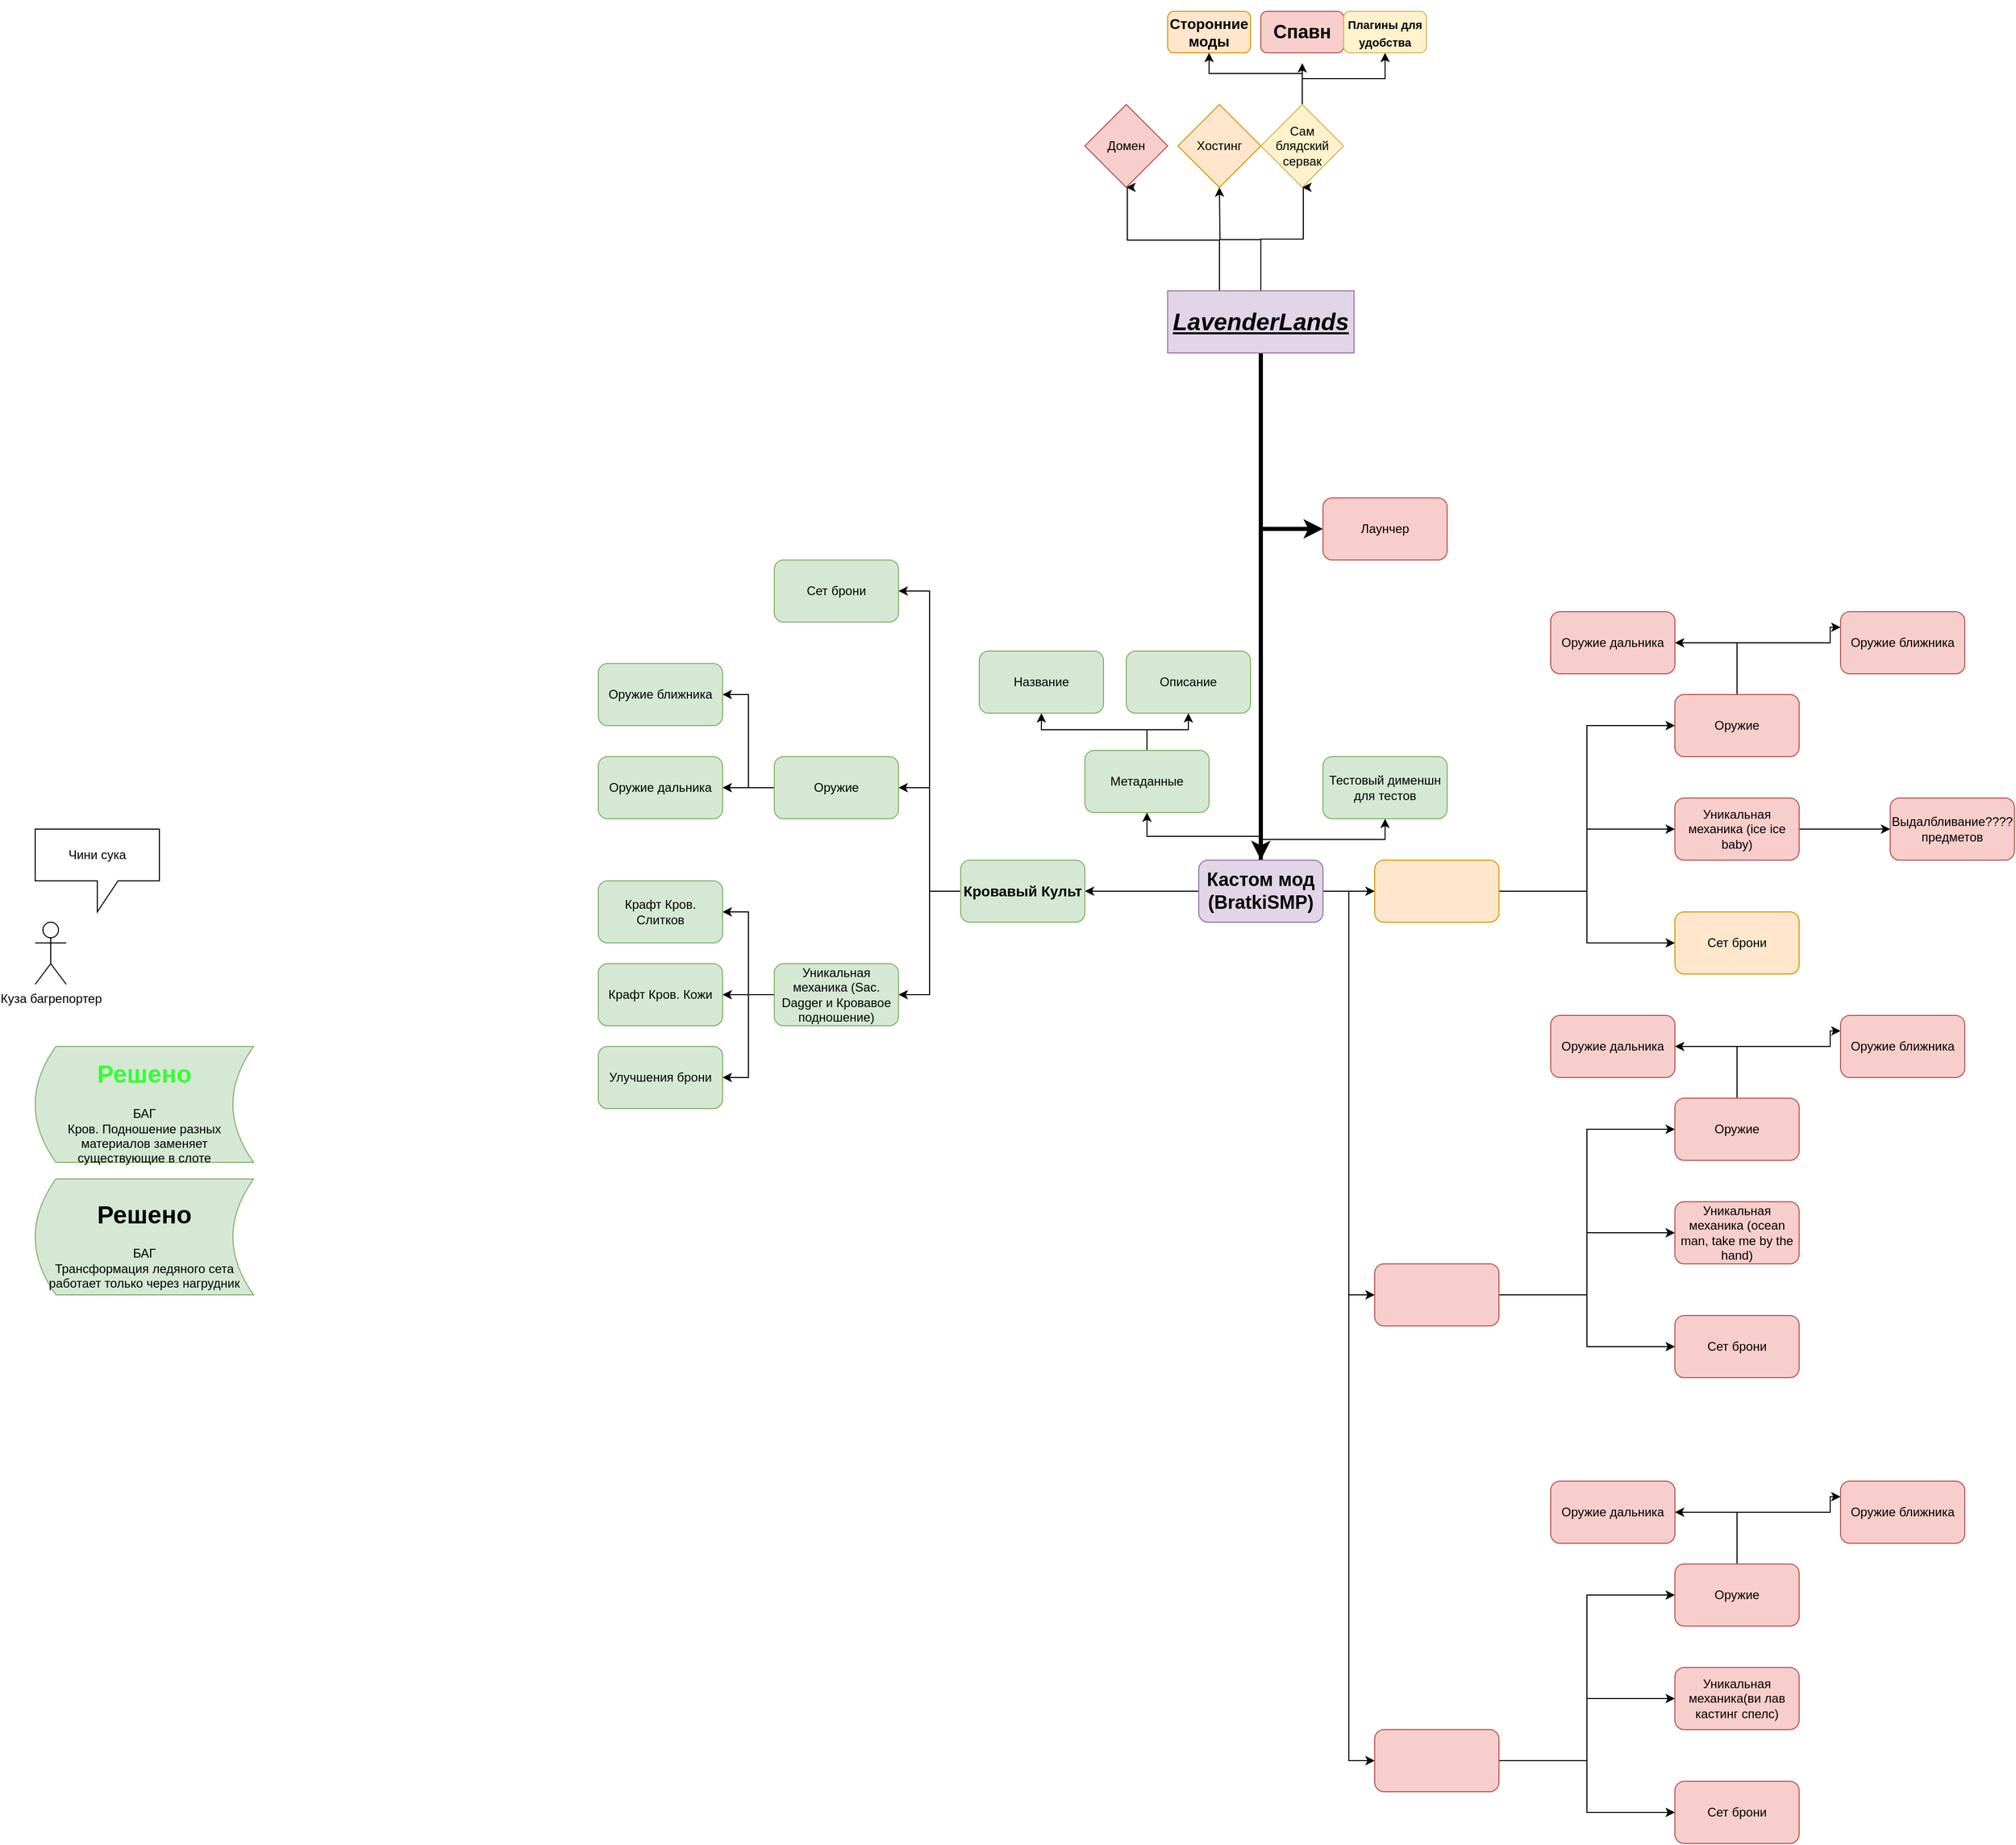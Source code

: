 <mxfile version="26.0.4">
  <diagram name="Страница — 1" id="m5t2pMFYY3bFJD1BpIWN">
    <mxGraphModel dx="1889" dy="1785" grid="1" gridSize="16" guides="1" tooltips="1" connect="1" arrows="1" fold="1" page="1" pageScale="1" pageWidth="827" pageHeight="1169" background="light-dark(#FFFFFF,#000000)" math="0" shadow="0">
      <root>
        <mxCell id="0" />
        <mxCell id="1" parent="0" />
        <mxCell id="cLZ4lquTuIUv25ZifMkw-2" style="edgeStyle=orthogonalEdgeStyle;rounded=0;orthogonalLoop=1;jettySize=auto;html=1;entryX=0.5;entryY=1;entryDx=0;entryDy=0;" parent="1" source="cLZ4lquTuIUv25ZifMkw-1" target="cLZ4lquTuIUv25ZifMkw-3" edge="1">
          <mxGeometry relative="1" as="geometry">
            <mxPoint x="440" y="-150" as="targetPoint" />
            <Array as="points">
              <mxPoint x="400" y="-110" />
              <mxPoint x="441" y="-110" />
            </Array>
          </mxGeometry>
        </mxCell>
        <mxCell id="cLZ4lquTuIUv25ZifMkw-4" style="edgeStyle=orthogonalEdgeStyle;rounded=0;orthogonalLoop=1;jettySize=auto;html=1;" parent="1" source="cLZ4lquTuIUv25ZifMkw-1" edge="1">
          <mxGeometry relative="1" as="geometry">
            <mxPoint x="360" y="-160" as="targetPoint" />
          </mxGeometry>
        </mxCell>
        <mxCell id="cLZ4lquTuIUv25ZifMkw-6" style="edgeStyle=orthogonalEdgeStyle;rounded=0;orthogonalLoop=1;jettySize=auto;html=1;" parent="1" edge="1">
          <mxGeometry relative="1" as="geometry">
            <mxPoint x="270" y="-160" as="targetPoint" />
            <mxPoint x="360" y="-60" as="sourcePoint" />
            <Array as="points">
              <mxPoint x="360" y="-109" />
              <mxPoint x="271" y="-109" />
            </Array>
          </mxGeometry>
        </mxCell>
        <mxCell id="cLZ4lquTuIUv25ZifMkw-16" style="edgeStyle=orthogonalEdgeStyle;rounded=0;orthogonalLoop=1;jettySize=auto;html=1;strokeWidth=4;" parent="1" source="cLZ4lquTuIUv25ZifMkw-1" edge="1">
          <mxGeometry relative="1" as="geometry">
            <mxPoint x="400" y="490" as="targetPoint" />
          </mxGeometry>
        </mxCell>
        <mxCell id="cLZ4lquTuIUv25ZifMkw-1" value="&lt;h1&gt;&lt;font style=&quot;font-size: 23px; color: light-dark(rgb(0, 0, 0), rgb(255, 153, 204));&quot;&gt;&lt;i&gt;&lt;u&gt;LavenderLands&lt;/u&gt;&lt;/i&gt;&lt;/font&gt;&lt;/h1&gt;" style="rounded=0;whiteSpace=wrap;html=1;fillColor=#e1d5e7;strokeColor=#9673a6;" parent="1" vertex="1">
          <mxGeometry x="310" y="-60" width="180" height="60" as="geometry" />
        </mxCell>
        <mxCell id="cLZ4lquTuIUv25ZifMkw-8" style="edgeStyle=orthogonalEdgeStyle;rounded=0;orthogonalLoop=1;jettySize=auto;html=1;" parent="1" source="cLZ4lquTuIUv25ZifMkw-3" edge="1">
          <mxGeometry relative="1" as="geometry">
            <mxPoint x="440" y="-280" as="targetPoint" />
          </mxGeometry>
        </mxCell>
        <mxCell id="cLZ4lquTuIUv25ZifMkw-11" style="edgeStyle=orthogonalEdgeStyle;rounded=0;orthogonalLoop=1;jettySize=auto;html=1;entryX=0.5;entryY=1;entryDx=0;entryDy=0;" parent="1" source="cLZ4lquTuIUv25ZifMkw-3" target="cLZ4lquTuIUv25ZifMkw-10" edge="1">
          <mxGeometry relative="1" as="geometry" />
        </mxCell>
        <mxCell id="cLZ4lquTuIUv25ZifMkw-15" style="edgeStyle=orthogonalEdgeStyle;rounded=0;orthogonalLoop=1;jettySize=auto;html=1;entryX=0.5;entryY=1;entryDx=0;entryDy=0;" parent="1" source="cLZ4lquTuIUv25ZifMkw-3" target="cLZ4lquTuIUv25ZifMkw-13" edge="1">
          <mxGeometry relative="1" as="geometry">
            <Array as="points">
              <mxPoint x="440" y="-270" />
              <mxPoint x="350" y="-270" />
            </Array>
          </mxGeometry>
        </mxCell>
        <mxCell id="cLZ4lquTuIUv25ZifMkw-3" value="Сам блядский сервак" style="rhombus;whiteSpace=wrap;html=1;fillColor=#fff2cc;strokeColor=#d6b656;" parent="1" vertex="1">
          <mxGeometry x="400" y="-240" width="80" height="80" as="geometry" />
        </mxCell>
        <mxCell id="cLZ4lquTuIUv25ZifMkw-5" value="Хостинг" style="rhombus;whiteSpace=wrap;html=1;fillColor=#ffe6cc;strokeColor=#d79b00;" parent="1" vertex="1">
          <mxGeometry x="320" y="-240" width="80" height="80" as="geometry" />
        </mxCell>
        <mxCell id="cLZ4lquTuIUv25ZifMkw-7" value="Домен" style="rhombus;whiteSpace=wrap;html=1;fillColor=#f8cecc;strokeColor=#b85450;" parent="1" vertex="1">
          <mxGeometry x="230" y="-240" width="80" height="80" as="geometry" />
        </mxCell>
        <mxCell id="cLZ4lquTuIUv25ZifMkw-9" value="&lt;h2&gt;Спавн&lt;/h2&gt;" style="rounded=1;whiteSpace=wrap;html=1;fillColor=#f8cecc;strokeColor=#b85450;" parent="1" vertex="1">
          <mxGeometry x="400" y="-330" width="80" height="40" as="geometry" />
        </mxCell>
        <mxCell id="cLZ4lquTuIUv25ZifMkw-10" value="&lt;h3&gt;&lt;font style=&quot;font-size: 11px;&quot;&gt;Плагины для удобства&lt;/font&gt;&lt;/h3&gt;" style="rounded=1;whiteSpace=wrap;html=1;fillColor=#fff2cc;strokeColor=#d6b656;" parent="1" vertex="1">
          <mxGeometry x="480" y="-330" width="80" height="40" as="geometry" />
        </mxCell>
        <mxCell id="cLZ4lquTuIUv25ZifMkw-13" value="&lt;h3&gt;&lt;font style=&quot;color: light-dark(rgb(0, 0, 0), rgb(255, 255, 0));&quot;&gt;Сторонние моды&lt;/font&gt;&lt;/h3&gt;" style="rounded=1;whiteSpace=wrap;html=1;fillColor=#ffe6cc;strokeColor=#d79b00;" parent="1" vertex="1">
          <mxGeometry x="310" y="-330" width="80" height="40" as="geometry" />
        </mxCell>
        <mxCell id="cLZ4lquTuIUv25ZifMkw-18" style="edgeStyle=orthogonalEdgeStyle;rounded=0;orthogonalLoop=1;jettySize=auto;html=1;" parent="1" source="cLZ4lquTuIUv25ZifMkw-17" edge="1">
          <mxGeometry relative="1" as="geometry">
            <mxPoint x="230" y="520" as="targetPoint" />
          </mxGeometry>
        </mxCell>
        <mxCell id="cLZ4lquTuIUv25ZifMkw-39" style="edgeStyle=orthogonalEdgeStyle;rounded=0;orthogonalLoop=1;jettySize=auto;html=1;entryX=0;entryY=0.5;entryDx=0;entryDy=0;" parent="1" source="cLZ4lquTuIUv25ZifMkw-17" target="cLZ4lquTuIUv25ZifMkw-38" edge="1">
          <mxGeometry relative="1" as="geometry" />
        </mxCell>
        <mxCell id="cLZ4lquTuIUv25ZifMkw-70" style="edgeStyle=orthogonalEdgeStyle;rounded=0;orthogonalLoop=1;jettySize=auto;html=1;entryX=0;entryY=0.5;entryDx=0;entryDy=0;" parent="1" source="cLZ4lquTuIUv25ZifMkw-17" target="cLZ4lquTuIUv25ZifMkw-62" edge="1">
          <mxGeometry relative="1" as="geometry" />
        </mxCell>
        <mxCell id="cLZ4lquTuIUv25ZifMkw-95" style="edgeStyle=orthogonalEdgeStyle;rounded=0;orthogonalLoop=1;jettySize=auto;html=1;entryX=0;entryY=0.5;entryDx=0;entryDy=0;" parent="1" source="cLZ4lquTuIUv25ZifMkw-17" target="cLZ4lquTuIUv25ZifMkw-87" edge="1">
          <mxGeometry relative="1" as="geometry" />
        </mxCell>
        <mxCell id="cLZ4lquTuIUv25ZifMkw-99" style="edgeStyle=orthogonalEdgeStyle;rounded=0;orthogonalLoop=1;jettySize=auto;html=1;entryX=0.5;entryY=1;entryDx=0;entryDy=0;" parent="1" source="cLZ4lquTuIUv25ZifMkw-17" target="cLZ4lquTuIUv25ZifMkw-98" edge="1">
          <mxGeometry relative="1" as="geometry" />
        </mxCell>
        <mxCell id="cLZ4lquTuIUv25ZifMkw-105" style="edgeStyle=orthogonalEdgeStyle;rounded=0;orthogonalLoop=1;jettySize=auto;html=1;entryX=0.5;entryY=1;entryDx=0;entryDy=0;" parent="1" source="cLZ4lquTuIUv25ZifMkw-17" target="cLZ4lquTuIUv25ZifMkw-104" edge="1">
          <mxGeometry relative="1" as="geometry" />
        </mxCell>
        <mxCell id="cLZ4lquTuIUv25ZifMkw-107" style="edgeStyle=orthogonalEdgeStyle;rounded=0;orthogonalLoop=1;jettySize=auto;html=1;entryX=0;entryY=0.5;entryDx=0;entryDy=0;strokeWidth=4;" parent="1" source="cLZ4lquTuIUv25ZifMkw-17" target="cLZ4lquTuIUv25ZifMkw-106" edge="1">
          <mxGeometry relative="1" as="geometry" />
        </mxCell>
        <mxCell id="cLZ4lquTuIUv25ZifMkw-17" value="&lt;h2&gt;&lt;font style=&quot;color: light-dark(rgb(0, 0, 0), rgb(255, 153, 204));&quot;&gt;Кастом мод (BratkiSMP)&lt;/font&gt;&lt;/h2&gt;" style="rounded=1;whiteSpace=wrap;html=1;fillColor=#e1d5e7;strokeColor=#9673a6;" parent="1" vertex="1">
          <mxGeometry x="340" y="490" width="120" height="60" as="geometry" />
        </mxCell>
        <mxCell id="cLZ4lquTuIUv25ZifMkw-21" style="edgeStyle=orthogonalEdgeStyle;rounded=0;orthogonalLoop=1;jettySize=auto;html=1;entryX=1;entryY=0.5;entryDx=0;entryDy=0;" parent="1" source="cLZ4lquTuIUv25ZifMkw-19" target="cLZ4lquTuIUv25ZifMkw-20" edge="1">
          <mxGeometry relative="1" as="geometry" />
        </mxCell>
        <mxCell id="cLZ4lquTuIUv25ZifMkw-23" style="edgeStyle=orthogonalEdgeStyle;rounded=0;orthogonalLoop=1;jettySize=auto;html=1;entryX=1;entryY=0.5;entryDx=0;entryDy=0;" parent="1" source="cLZ4lquTuIUv25ZifMkw-19" target="cLZ4lquTuIUv25ZifMkw-22" edge="1">
          <mxGeometry relative="1" as="geometry" />
        </mxCell>
        <mxCell id="cLZ4lquTuIUv25ZifMkw-26" style="edgeStyle=orthogonalEdgeStyle;rounded=0;orthogonalLoop=1;jettySize=auto;html=1;entryX=1;entryY=0.5;entryDx=0;entryDy=0;" parent="1" source="cLZ4lquTuIUv25ZifMkw-19" target="cLZ4lquTuIUv25ZifMkw-25" edge="1">
          <mxGeometry relative="1" as="geometry" />
        </mxCell>
        <mxCell id="cLZ4lquTuIUv25ZifMkw-19" value="&lt;h3&gt;&lt;font style=&quot;color: light-dark(rgb(0, 0, 0), rgb(51, 255, 51));&quot;&gt;Кровавый Культ&lt;/font&gt;&lt;/h3&gt;" style="rounded=1;whiteSpace=wrap;html=1;fillColor=#d5e8d4;strokeColor=#82b366;" parent="1" vertex="1">
          <mxGeometry x="110" y="490" width="120" height="60" as="geometry" />
        </mxCell>
        <mxCell id="cLZ4lquTuIUv25ZifMkw-20" value="&lt;font style=&quot;color: light-dark(rgb(0, 0, 0), rgb(151, 208, 119));&quot;&gt;Сет брони&lt;/font&gt;" style="rounded=1;whiteSpace=wrap;html=1;fillColor=#d5e8d4;strokeColor=#82b366;" parent="1" vertex="1">
          <mxGeometry x="-70" y="200" width="120" height="60" as="geometry" />
        </mxCell>
        <mxCell id="cLZ4lquTuIUv25ZifMkw-35" style="edgeStyle=orthogonalEdgeStyle;rounded=0;orthogonalLoop=1;jettySize=auto;html=1;entryX=1;entryY=0.5;entryDx=0;entryDy=0;" parent="1" source="cLZ4lquTuIUv25ZifMkw-22" target="cLZ4lquTuIUv25ZifMkw-34" edge="1">
          <mxGeometry relative="1" as="geometry" />
        </mxCell>
        <mxCell id="cLZ4lquTuIUv25ZifMkw-37" style="edgeStyle=orthogonalEdgeStyle;rounded=0;orthogonalLoop=1;jettySize=auto;html=1;entryX=1;entryY=0.5;entryDx=0;entryDy=0;" parent="1" source="cLZ4lquTuIUv25ZifMkw-22" target="cLZ4lquTuIUv25ZifMkw-36" edge="1">
          <mxGeometry relative="1" as="geometry" />
        </mxCell>
        <mxCell id="cLZ4lquTuIUv25ZifMkw-22" value="&lt;font style=&quot;color: light-dark(rgb(0, 0, 0), rgb(51, 255, 51));&quot;&gt;Оружие&lt;/font&gt;" style="rounded=1;whiteSpace=wrap;html=1;fillColor=#d5e8d4;strokeColor=#82b366;" parent="1" vertex="1">
          <mxGeometry x="-70" y="390" width="120" height="60" as="geometry" />
        </mxCell>
        <mxCell id="cLZ4lquTuIUv25ZifMkw-28" style="edgeStyle=orthogonalEdgeStyle;rounded=0;orthogonalLoop=1;jettySize=auto;html=1;entryX=1;entryY=0.5;entryDx=0;entryDy=0;" parent="1" source="cLZ4lquTuIUv25ZifMkw-25" target="cLZ4lquTuIUv25ZifMkw-27" edge="1">
          <mxGeometry relative="1" as="geometry" />
        </mxCell>
        <mxCell id="cLZ4lquTuIUv25ZifMkw-30" style="edgeStyle=orthogonalEdgeStyle;rounded=0;orthogonalLoop=1;jettySize=auto;html=1;" parent="1" source="cLZ4lquTuIUv25ZifMkw-25" target="cLZ4lquTuIUv25ZifMkw-29" edge="1">
          <mxGeometry relative="1" as="geometry" />
        </mxCell>
        <mxCell id="cLZ4lquTuIUv25ZifMkw-32" style="edgeStyle=orthogonalEdgeStyle;rounded=0;orthogonalLoop=1;jettySize=auto;html=1;entryX=1;entryY=0.5;entryDx=0;entryDy=0;" parent="1" source="cLZ4lquTuIUv25ZifMkw-25" target="cLZ4lquTuIUv25ZifMkw-31" edge="1">
          <mxGeometry relative="1" as="geometry" />
        </mxCell>
        <mxCell id="cLZ4lquTuIUv25ZifMkw-25" value="&lt;font style=&quot;color: light-dark(rgb(0, 0, 0), rgb(51, 255, 51));&quot;&gt;Уникальная механика (Sac. Dagger и Кровавое подношение)&lt;/font&gt;" style="rounded=1;whiteSpace=wrap;html=1;fillColor=#d5e8d4;strokeColor=#82b366;" parent="1" vertex="1">
          <mxGeometry x="-70" y="590" width="120" height="60" as="geometry" />
        </mxCell>
        <mxCell id="cLZ4lquTuIUv25ZifMkw-27" value="&lt;font style=&quot;color: light-dark(rgb(0, 0, 0), rgb(151, 208, 119));&quot;&gt;Крафт Кров. Слитков&lt;/font&gt;" style="rounded=1;whiteSpace=wrap;html=1;fillColor=#d5e8d4;strokeColor=#82b366;" parent="1" vertex="1">
          <mxGeometry x="-240" y="510" width="120" height="60" as="geometry" />
        </mxCell>
        <mxCell id="cLZ4lquTuIUv25ZifMkw-29" value="&lt;font style=&quot;color: light-dark(rgb(0, 0, 0), rgb(151, 208, 119));&quot;&gt;Крафт Кров. Кожи&lt;/font&gt;" style="rounded=1;whiteSpace=wrap;html=1;fillColor=#d5e8d4;strokeColor=#82b366;" parent="1" vertex="1">
          <mxGeometry x="-240" y="590" width="120" height="60" as="geometry" />
        </mxCell>
        <mxCell id="cLZ4lquTuIUv25ZifMkw-31" value="&lt;font style=&quot;color: light-dark(rgb(0, 0, 0), rgb(51, 255, 51));&quot;&gt;Улучшения брони&lt;/font&gt;" style="rounded=1;whiteSpace=wrap;html=1;fillColor=#d5e8d4;strokeColor=#82b366;" parent="1" vertex="1">
          <mxGeometry x="-240" y="670" width="120" height="60" as="geometry" />
        </mxCell>
        <mxCell id="cLZ4lquTuIUv25ZifMkw-34" value="&lt;font style=&quot;color: light-dark(rgb(0, 0, 0), rgb(151, 208, 119));&quot;&gt;Оружие дальника&lt;/font&gt;" style="rounded=1;whiteSpace=wrap;html=1;fillColor=#d5e8d4;strokeColor=#82b366;" parent="1" vertex="1">
          <mxGeometry x="-240" y="390" width="120" height="60" as="geometry" />
        </mxCell>
        <mxCell id="cLZ4lquTuIUv25ZifMkw-36" value="&lt;font style=&quot;color: light-dark(rgb(0, 0, 0), rgb(51, 255, 51));&quot;&gt;Оружие ближника&lt;/font&gt;" style="rounded=1;whiteSpace=wrap;html=1;fillColor=#d5e8d4;strokeColor=#82b366;" parent="1" vertex="1">
          <mxGeometry x="-240" y="300" width="120" height="60" as="geometry" />
        </mxCell>
        <mxCell id="cLZ4lquTuIUv25ZifMkw-56" style="edgeStyle=orthogonalEdgeStyle;rounded=0;orthogonalLoop=1;jettySize=auto;html=1;entryX=0;entryY=0.5;entryDx=0;entryDy=0;" parent="1" source="cLZ4lquTuIUv25ZifMkw-38" target="cLZ4lquTuIUv25ZifMkw-43" edge="1">
          <mxGeometry relative="1" as="geometry" />
        </mxCell>
        <mxCell id="cLZ4lquTuIUv25ZifMkw-57" style="edgeStyle=orthogonalEdgeStyle;rounded=0;orthogonalLoop=1;jettySize=auto;html=1;entryX=0;entryY=0.5;entryDx=0;entryDy=0;" parent="1" source="cLZ4lquTuIUv25ZifMkw-38" target="cLZ4lquTuIUv25ZifMkw-47" edge="1">
          <mxGeometry relative="1" as="geometry" />
        </mxCell>
        <mxCell id="cLZ4lquTuIUv25ZifMkw-58" style="edgeStyle=orthogonalEdgeStyle;rounded=0;orthogonalLoop=1;jettySize=auto;html=1;" parent="1" source="cLZ4lquTuIUv25ZifMkw-38" target="cLZ4lquTuIUv25ZifMkw-40" edge="1">
          <mxGeometry relative="1" as="geometry" />
        </mxCell>
        <mxCell id="cLZ4lquTuIUv25ZifMkw-38" value="&lt;h3&gt;&lt;font style=&quot;color: light-dark(transparent, rgb(255, 255, 0));&quot;&gt;Ледяная фракция (sin titulo)&lt;/font&gt;&lt;/h3&gt;" style="rounded=1;whiteSpace=wrap;html=1;fillColor=#ffe6cc;strokeColor=#d79b00;" parent="1" vertex="1">
          <mxGeometry x="510" y="490" width="120" height="60" as="geometry" />
        </mxCell>
        <mxCell id="cLZ4lquTuIUv25ZifMkw-40" value="&lt;font style=&quot;color: light-dark(rgb(0, 0, 0), rgb(255, 255, 0));&quot;&gt;Сет брони&lt;/font&gt;" style="rounded=1;whiteSpace=wrap;html=1;fillColor=#ffe6cc;strokeColor=#d79b00;" parent="1" vertex="1">
          <mxGeometry x="800" y="540" width="120" height="60" as="geometry" />
        </mxCell>
        <mxCell id="cLZ4lquTuIUv25ZifMkw-41" style="edgeStyle=orthogonalEdgeStyle;rounded=0;orthogonalLoop=1;jettySize=auto;html=1;entryX=1;entryY=0.5;entryDx=0;entryDy=0;" parent="1" source="cLZ4lquTuIUv25ZifMkw-43" target="cLZ4lquTuIUv25ZifMkw-51" edge="1">
          <mxGeometry relative="1" as="geometry" />
        </mxCell>
        <mxCell id="cLZ4lquTuIUv25ZifMkw-55" style="edgeStyle=orthogonalEdgeStyle;rounded=0;orthogonalLoop=1;jettySize=auto;html=1;entryX=0;entryY=0.25;entryDx=0;entryDy=0;" parent="1" source="cLZ4lquTuIUv25ZifMkw-43" target="cLZ4lquTuIUv25ZifMkw-52" edge="1">
          <mxGeometry relative="1" as="geometry">
            <mxPoint x="860" y="250" as="targetPoint" />
            <Array as="points">
              <mxPoint x="860" y="280" />
              <mxPoint x="950" y="280" />
            </Array>
          </mxGeometry>
        </mxCell>
        <mxCell id="cLZ4lquTuIUv25ZifMkw-43" value="&lt;font style=&quot;color: light-dark(rgb(0, 0, 0), rgb(204, 0, 0));&quot;&gt;Оружие&lt;/font&gt;" style="rounded=1;whiteSpace=wrap;html=1;fillColor=#f8cecc;strokeColor=#b85450;" parent="1" vertex="1">
          <mxGeometry x="800" y="330" width="120" height="60" as="geometry" />
        </mxCell>
        <mxCell id="IV1hU4eRRa5rk0vwnlBe-6" style="edgeStyle=orthogonalEdgeStyle;rounded=0;orthogonalLoop=1;jettySize=auto;html=1;entryX=0;entryY=0.5;entryDx=0;entryDy=0;" edge="1" parent="1" source="cLZ4lquTuIUv25ZifMkw-47" target="IV1hU4eRRa5rk0vwnlBe-4">
          <mxGeometry relative="1" as="geometry" />
        </mxCell>
        <mxCell id="cLZ4lquTuIUv25ZifMkw-47" value="&lt;font style=&quot;color: light-dark(rgb(0, 0, 0), rgb(204, 0, 0));&quot;&gt;Уникальная механика (ice ice baby)&lt;/font&gt;" style="rounded=1;whiteSpace=wrap;html=1;fillColor=#f8cecc;strokeColor=#b85450;" parent="1" vertex="1">
          <mxGeometry x="800" y="430" width="120" height="60" as="geometry" />
        </mxCell>
        <mxCell id="cLZ4lquTuIUv25ZifMkw-51" value="&lt;font style=&quot;color: light-dark(rgb(0, 0, 0), rgb(204, 0, 0));&quot;&gt;Оружие дальника&lt;/font&gt;" style="rounded=1;whiteSpace=wrap;html=1;fillColor=#f8cecc;strokeColor=#b85450;" parent="1" vertex="1">
          <mxGeometry x="680" y="250" width="120" height="60" as="geometry" />
        </mxCell>
        <mxCell id="cLZ4lquTuIUv25ZifMkw-52" value="&lt;font style=&quot;color: light-dark(rgb(0, 0, 0), rgb(204, 0, 0));&quot;&gt;Оружие ближника&lt;/font&gt;" style="rounded=1;whiteSpace=wrap;html=1;fillColor=#f8cecc;strokeColor=#b85450;" parent="1" vertex="1">
          <mxGeometry x="960" y="250" width="120" height="60" as="geometry" />
        </mxCell>
        <mxCell id="cLZ4lquTuIUv25ZifMkw-59" style="edgeStyle=orthogonalEdgeStyle;rounded=0;orthogonalLoop=1;jettySize=auto;html=1;entryX=0;entryY=0.5;entryDx=0;entryDy=0;" parent="1" source="cLZ4lquTuIUv25ZifMkw-62" target="cLZ4lquTuIUv25ZifMkw-66" edge="1">
          <mxGeometry relative="1" as="geometry" />
        </mxCell>
        <mxCell id="cLZ4lquTuIUv25ZifMkw-60" style="edgeStyle=orthogonalEdgeStyle;rounded=0;orthogonalLoop=1;jettySize=auto;html=1;entryX=0;entryY=0.5;entryDx=0;entryDy=0;" parent="1" source="cLZ4lquTuIUv25ZifMkw-62" target="cLZ4lquTuIUv25ZifMkw-67" edge="1">
          <mxGeometry relative="1" as="geometry" />
        </mxCell>
        <mxCell id="cLZ4lquTuIUv25ZifMkw-61" style="edgeStyle=orthogonalEdgeStyle;rounded=0;orthogonalLoop=1;jettySize=auto;html=1;" parent="1" source="cLZ4lquTuIUv25ZifMkw-62" target="cLZ4lquTuIUv25ZifMkw-63" edge="1">
          <mxGeometry relative="1" as="geometry" />
        </mxCell>
        <mxCell id="cLZ4lquTuIUv25ZifMkw-62" value="&lt;h3&gt;&lt;font style=&quot;color: light-dark(transparent, rgb(204, 0, 0));&quot;&gt;Морская фракция (sin titulo)&lt;/font&gt;&lt;/h3&gt;" style="rounded=1;whiteSpace=wrap;html=1;fillColor=#f8cecc;strokeColor=#b85450;" parent="1" vertex="1">
          <mxGeometry x="510" y="880" width="120" height="60" as="geometry" />
        </mxCell>
        <mxCell id="cLZ4lquTuIUv25ZifMkw-63" value="&lt;font style=&quot;color: light-dark(rgb(0, 0, 0), rgb(204, 0, 0));&quot;&gt;Сет брони&lt;/font&gt;" style="rounded=1;whiteSpace=wrap;html=1;fillColor=#f8cecc;strokeColor=#b85450;" parent="1" vertex="1">
          <mxGeometry x="800" y="930" width="120" height="60" as="geometry" />
        </mxCell>
        <mxCell id="cLZ4lquTuIUv25ZifMkw-64" style="edgeStyle=orthogonalEdgeStyle;rounded=0;orthogonalLoop=1;jettySize=auto;html=1;entryX=1;entryY=0.5;entryDx=0;entryDy=0;" parent="1" source="cLZ4lquTuIUv25ZifMkw-66" target="cLZ4lquTuIUv25ZifMkw-68" edge="1">
          <mxGeometry relative="1" as="geometry" />
        </mxCell>
        <mxCell id="cLZ4lquTuIUv25ZifMkw-65" style="edgeStyle=orthogonalEdgeStyle;rounded=0;orthogonalLoop=1;jettySize=auto;html=1;entryX=0;entryY=0.25;entryDx=0;entryDy=0;" parent="1" source="cLZ4lquTuIUv25ZifMkw-66" target="cLZ4lquTuIUv25ZifMkw-69" edge="1">
          <mxGeometry relative="1" as="geometry">
            <mxPoint x="860" y="640" as="targetPoint" />
            <Array as="points">
              <mxPoint x="860" y="670" />
              <mxPoint x="950" y="670" />
            </Array>
          </mxGeometry>
        </mxCell>
        <mxCell id="cLZ4lquTuIUv25ZifMkw-66" value="&lt;font style=&quot;color: light-dark(rgb(0, 0, 0), rgb(204, 0, 0));&quot;&gt;Оружие&lt;/font&gt;" style="rounded=1;whiteSpace=wrap;html=1;fillColor=#f8cecc;strokeColor=#b85450;" parent="1" vertex="1">
          <mxGeometry x="800" y="720" width="120" height="60" as="geometry" />
        </mxCell>
        <mxCell id="cLZ4lquTuIUv25ZifMkw-67" value="&lt;font style=&quot;color: light-dark(rgb(0, 0, 0), rgb(204, 0, 0));&quot;&gt;Уникальная механика (ocean man, take me by the hand)&lt;/font&gt;" style="rounded=1;whiteSpace=wrap;html=1;fillColor=#f8cecc;strokeColor=#b85450;" parent="1" vertex="1">
          <mxGeometry x="800" y="820" width="120" height="60" as="geometry" />
        </mxCell>
        <mxCell id="cLZ4lquTuIUv25ZifMkw-68" value="&lt;font style=&quot;color: light-dark(rgb(0, 0, 0), rgb(204, 0, 0));&quot;&gt;Оружие дальника&lt;/font&gt;" style="rounded=1;whiteSpace=wrap;html=1;fillColor=#f8cecc;strokeColor=#b85450;" parent="1" vertex="1">
          <mxGeometry x="680" y="640" width="120" height="60" as="geometry" />
        </mxCell>
        <mxCell id="cLZ4lquTuIUv25ZifMkw-69" value="&lt;font style=&quot;color: light-dark(rgb(0, 0, 0), rgb(204, 0, 0));&quot;&gt;Оружие ближника&lt;/font&gt;" style="rounded=1;whiteSpace=wrap;html=1;fillColor=#f8cecc;strokeColor=#b85450;" parent="1" vertex="1">
          <mxGeometry x="960" y="640" width="120" height="60" as="geometry" />
        </mxCell>
        <mxCell id="cLZ4lquTuIUv25ZifMkw-84" style="edgeStyle=orthogonalEdgeStyle;rounded=0;orthogonalLoop=1;jettySize=auto;html=1;entryX=0;entryY=0.5;entryDx=0;entryDy=0;" parent="1" source="cLZ4lquTuIUv25ZifMkw-87" target="cLZ4lquTuIUv25ZifMkw-91" edge="1">
          <mxGeometry relative="1" as="geometry" />
        </mxCell>
        <mxCell id="cLZ4lquTuIUv25ZifMkw-85" style="edgeStyle=orthogonalEdgeStyle;rounded=0;orthogonalLoop=1;jettySize=auto;html=1;entryX=0;entryY=0.5;entryDx=0;entryDy=0;" parent="1" source="cLZ4lquTuIUv25ZifMkw-87" target="cLZ4lquTuIUv25ZifMkw-92" edge="1">
          <mxGeometry relative="1" as="geometry" />
        </mxCell>
        <mxCell id="cLZ4lquTuIUv25ZifMkw-86" style="edgeStyle=orthogonalEdgeStyle;rounded=0;orthogonalLoop=1;jettySize=auto;html=1;" parent="1" source="cLZ4lquTuIUv25ZifMkw-87" target="cLZ4lquTuIUv25ZifMkw-88" edge="1">
          <mxGeometry relative="1" as="geometry" />
        </mxCell>
        <mxCell id="cLZ4lquTuIUv25ZifMkw-87" value="&lt;h3&gt;&lt;font style=&quot;color: light-dark(transparent, rgb(204, 0, 0));&quot;&gt;Шедоу визард мани генг&lt;/font&gt;&lt;/h3&gt;&lt;div&gt;&lt;font style=&quot;color: light-dark(transparent, rgb(204, 0, 0));&quot;&gt;&lt;br&gt;&lt;/font&gt;&lt;/div&gt;" style="rounded=1;whiteSpace=wrap;html=1;fillColor=#f8cecc;strokeColor=#b85450;" parent="1" vertex="1">
          <mxGeometry x="510" y="1330" width="120" height="60" as="geometry" />
        </mxCell>
        <mxCell id="cLZ4lquTuIUv25ZifMkw-88" value="&lt;font style=&quot;color: light-dark(rgb(0, 0, 0), rgb(204, 0, 0));&quot;&gt;Сет брони&lt;/font&gt;" style="rounded=1;whiteSpace=wrap;html=1;fillColor=#f8cecc;strokeColor=#b85450;" parent="1" vertex="1">
          <mxGeometry x="800" y="1380" width="120" height="60" as="geometry" />
        </mxCell>
        <mxCell id="cLZ4lquTuIUv25ZifMkw-89" style="edgeStyle=orthogonalEdgeStyle;rounded=0;orthogonalLoop=1;jettySize=auto;html=1;entryX=1;entryY=0.5;entryDx=0;entryDy=0;" parent="1" source="cLZ4lquTuIUv25ZifMkw-91" target="cLZ4lquTuIUv25ZifMkw-93" edge="1">
          <mxGeometry relative="1" as="geometry" />
        </mxCell>
        <mxCell id="cLZ4lquTuIUv25ZifMkw-90" style="edgeStyle=orthogonalEdgeStyle;rounded=0;orthogonalLoop=1;jettySize=auto;html=1;entryX=0;entryY=0.25;entryDx=0;entryDy=0;" parent="1" source="cLZ4lquTuIUv25ZifMkw-91" target="cLZ4lquTuIUv25ZifMkw-94" edge="1">
          <mxGeometry relative="1" as="geometry">
            <mxPoint x="860" y="1090" as="targetPoint" />
            <Array as="points">
              <mxPoint x="860" y="1120" />
              <mxPoint x="950" y="1120" />
            </Array>
          </mxGeometry>
        </mxCell>
        <mxCell id="cLZ4lquTuIUv25ZifMkw-91" value="&lt;font style=&quot;color: light-dark(rgb(0, 0, 0), rgb(204, 0, 0));&quot;&gt;Оружие&lt;/font&gt;" style="rounded=1;whiteSpace=wrap;html=1;fillColor=#f8cecc;strokeColor=#b85450;" parent="1" vertex="1">
          <mxGeometry x="800" y="1170" width="120" height="60" as="geometry" />
        </mxCell>
        <mxCell id="cLZ4lquTuIUv25ZifMkw-92" value="&lt;font style=&quot;color: light-dark(rgb(0, 0, 0), rgb(204, 0, 0));&quot;&gt;Уникальная механика(ви лав кастинг спелс)&lt;/font&gt;" style="rounded=1;whiteSpace=wrap;html=1;fillColor=#f8cecc;strokeColor=#b85450;" parent="1" vertex="1">
          <mxGeometry x="800" y="1270" width="120" height="60" as="geometry" />
        </mxCell>
        <mxCell id="cLZ4lquTuIUv25ZifMkw-93" value="&lt;font style=&quot;color: light-dark(rgb(0, 0, 0), rgb(204, 0, 0));&quot;&gt;Оружие дальника&lt;/font&gt;" style="rounded=1;whiteSpace=wrap;html=1;fillColor=#f8cecc;strokeColor=#b85450;" parent="1" vertex="1">
          <mxGeometry x="680" y="1090" width="120" height="60" as="geometry" />
        </mxCell>
        <mxCell id="cLZ4lquTuIUv25ZifMkw-94" value="&lt;font style=&quot;color: light-dark(rgb(0, 0, 0), rgb(204, 0, 0));&quot;&gt;Оружие ближника&lt;/font&gt;" style="rounded=1;whiteSpace=wrap;html=1;fillColor=#f8cecc;strokeColor=#b85450;" parent="1" vertex="1">
          <mxGeometry x="960" y="1090" width="120" height="60" as="geometry" />
        </mxCell>
        <mxCell id="cLZ4lquTuIUv25ZifMkw-96" value="Куза багрепортер" style="shape=umlActor;verticalLabelPosition=bottom;verticalAlign=top;html=1;outlineConnect=0;" parent="1" vertex="1">
          <mxGeometry x="-784" y="550" width="30" height="60" as="geometry" />
        </mxCell>
        <mxCell id="cLZ4lquTuIUv25ZifMkw-97" value="Чини сука" style="shape=callout;whiteSpace=wrap;html=1;perimeter=calloutPerimeter;" parent="1" vertex="1">
          <mxGeometry x="-784" y="460" width="120" height="80" as="geometry" />
        </mxCell>
        <mxCell id="cLZ4lquTuIUv25ZifMkw-101" style="edgeStyle=orthogonalEdgeStyle;rounded=0;orthogonalLoop=1;jettySize=auto;html=1;entryX=0.5;entryY=1;entryDx=0;entryDy=0;" parent="1" source="cLZ4lquTuIUv25ZifMkw-98" target="cLZ4lquTuIUv25ZifMkw-100" edge="1">
          <mxGeometry relative="1" as="geometry">
            <Array as="points">
              <mxPoint x="290" y="364" />
              <mxPoint x="188" y="364" />
            </Array>
          </mxGeometry>
        </mxCell>
        <mxCell id="cLZ4lquTuIUv25ZifMkw-103" style="edgeStyle=orthogonalEdgeStyle;rounded=0;orthogonalLoop=1;jettySize=auto;html=1;entryX=0.5;entryY=1;entryDx=0;entryDy=0;" parent="1" source="cLZ4lquTuIUv25ZifMkw-98" target="cLZ4lquTuIUv25ZifMkw-102" edge="1">
          <mxGeometry relative="1" as="geometry" />
        </mxCell>
        <mxCell id="cLZ4lquTuIUv25ZifMkw-98" value="&lt;font style=&quot;color: light-dark(rgb(0, 0, 0), rgb(51, 255, 51));&quot;&gt;Метаданные&lt;/font&gt;" style="rounded=1;whiteSpace=wrap;html=1;fillColor=#d5e8d4;strokeColor=#82b366;" parent="1" vertex="1">
          <mxGeometry x="230" y="384" width="120" height="60" as="geometry" />
        </mxCell>
        <mxCell id="cLZ4lquTuIUv25ZifMkw-100" value="&lt;font style=&quot;color: light-dark(rgb(0, 0, 0), rgb(51, 255, 51));&quot;&gt;Название&lt;/font&gt;" style="rounded=1;whiteSpace=wrap;html=1;fillColor=#d5e8d4;strokeColor=#82b366;" parent="1" vertex="1">
          <mxGeometry x="128" y="288" width="120" height="60" as="geometry" />
        </mxCell>
        <mxCell id="cLZ4lquTuIUv25ZifMkw-102" value="&lt;font style=&quot;color: light-dark(rgb(0, 0, 0), rgb(51, 255, 51));&quot;&gt;Описание&lt;/font&gt;" style="rounded=1;whiteSpace=wrap;html=1;fillColor=#d5e8d4;strokeColor=#82b366;" parent="1" vertex="1">
          <mxGeometry x="270" y="288" width="120" height="60" as="geometry" />
        </mxCell>
        <mxCell id="cLZ4lquTuIUv25ZifMkw-104" value="&lt;font style=&quot;color: light-dark(rgb(0, 0, 0), rgb(51, 255, 51));&quot;&gt;Тестовый дименшн для тестов&lt;/font&gt;" style="rounded=1;whiteSpace=wrap;html=1;fillColor=#d5e8d4;strokeColor=#82b366;" parent="1" vertex="1">
          <mxGeometry x="460" y="390" width="120" height="60" as="geometry" />
        </mxCell>
        <mxCell id="cLZ4lquTuIUv25ZifMkw-106" value="&lt;font style=&quot;color: light-dark(rgb(0, 0, 0), rgb(204, 0, 0));&quot;&gt;Лаунчер&lt;/font&gt;" style="rounded=1;whiteSpace=wrap;html=1;fillColor=#f8cecc;strokeColor=#b85450;" parent="1" vertex="1">
          <mxGeometry x="460" y="140" width="120" height="60" as="geometry" />
        </mxCell>
        <mxCell id="IV1hU4eRRa5rk0vwnlBe-1" value="&lt;h1&gt;&lt;font color=&quot;#33ff33&quot;&gt;Решено&lt;/font&gt;&lt;/h1&gt;&lt;font style=&quot;color: light-dark(rgb(0, 0, 0), rgb(51, 255, 51));&quot;&gt;БАГ&lt;br&gt;Кров. Подношение разных материалов заменяет существующие в слоте&lt;/font&gt;" style="shape=dataStorage;whiteSpace=wrap;html=1;fixedSize=1;fillColor=#d5e8d4;strokeColor=#82b366;" vertex="1" parent="1">
          <mxGeometry x="-784" y="670" width="211" height="112" as="geometry" />
        </mxCell>
        <mxCell id="IV1hU4eRRa5rk0vwnlBe-2" value="&lt;h1&gt;&lt;font style=&quot;color: light-dark(rgb(0, 0, 0), rgb(0, 153, 0));&quot;&gt;Решено&lt;/font&gt;&lt;/h1&gt;&lt;font style=&quot;color: light-dark(rgb(0, 0, 0), rgb(51, 255, 51));&quot;&gt;БАГ&lt;br&gt;Трансформация ледяного сета работает только через нагрудник&lt;/font&gt;" style="shape=dataStorage;whiteSpace=wrap;html=1;fixedSize=1;fillColor=#d5e8d4;strokeColor=#82b366;" vertex="1" parent="1">
          <mxGeometry x="-784" y="798" width="211" height="112" as="geometry" />
        </mxCell>
        <mxCell id="IV1hU4eRRa5rk0vwnlBe-4" value="&lt;font style=&quot;color: light-dark(rgb(0, 0, 0), rgb(204, 0, 0));&quot;&gt;Выдалбливание????&lt;/font&gt;&lt;div&gt;&lt;font style=&quot;color: light-dark(rgb(0, 0, 0), rgb(204, 0, 0));&quot;&gt;предметов&lt;/font&gt;&lt;/div&gt;" style="rounded=1;whiteSpace=wrap;html=1;fillColor=#f8cecc;strokeColor=#b85450;" vertex="1" parent="1">
          <mxGeometry x="1008" y="430" width="120" height="60" as="geometry" />
        </mxCell>
      </root>
    </mxGraphModel>
  </diagram>
</mxfile>
